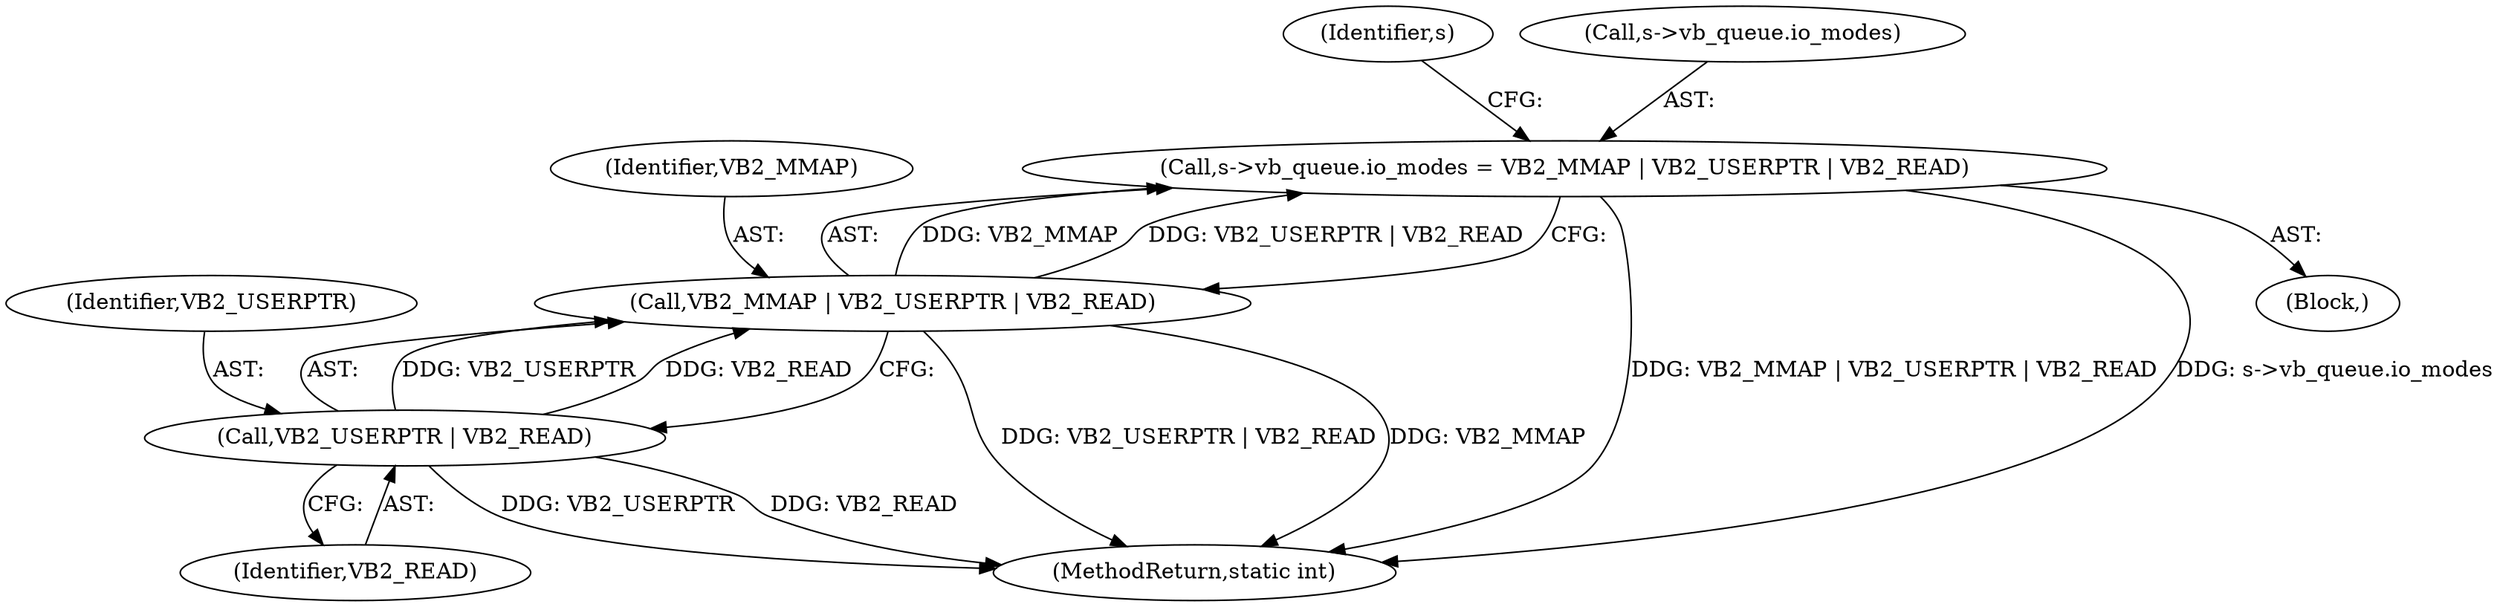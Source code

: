 digraph "0_linux_aa93d1fee85c890a34f2510a310e55ee76a27848@pointer" {
"1000261" [label="(Call,s->vb_queue.io_modes = VB2_MMAP | VB2_USERPTR | VB2_READ)"];
"1000267" [label="(Call,VB2_MMAP | VB2_USERPTR | VB2_READ)"];
"1000269" [label="(Call,VB2_USERPTR | VB2_READ)"];
"1000271" [label="(Identifier,VB2_READ)"];
"1000261" [label="(Call,s->vb_queue.io_modes = VB2_MMAP | VB2_USERPTR | VB2_READ)"];
"1000270" [label="(Identifier,VB2_USERPTR)"];
"1000269" [label="(Call,VB2_USERPTR | VB2_READ)"];
"1000108" [label="(Block,)"];
"1000597" [label="(MethodReturn,static int)"];
"1000268" [label="(Identifier,VB2_MMAP)"];
"1000267" [label="(Call,VB2_MMAP | VB2_USERPTR | VB2_READ)"];
"1000275" [label="(Identifier,s)"];
"1000262" [label="(Call,s->vb_queue.io_modes)"];
"1000261" -> "1000108"  [label="AST: "];
"1000261" -> "1000267"  [label="CFG: "];
"1000262" -> "1000261"  [label="AST: "];
"1000267" -> "1000261"  [label="AST: "];
"1000275" -> "1000261"  [label="CFG: "];
"1000261" -> "1000597"  [label="DDG: VB2_MMAP | VB2_USERPTR | VB2_READ"];
"1000261" -> "1000597"  [label="DDG: s->vb_queue.io_modes"];
"1000267" -> "1000261"  [label="DDG: VB2_MMAP"];
"1000267" -> "1000261"  [label="DDG: VB2_USERPTR | VB2_READ"];
"1000267" -> "1000269"  [label="CFG: "];
"1000268" -> "1000267"  [label="AST: "];
"1000269" -> "1000267"  [label="AST: "];
"1000267" -> "1000597"  [label="DDG: VB2_USERPTR | VB2_READ"];
"1000267" -> "1000597"  [label="DDG: VB2_MMAP"];
"1000269" -> "1000267"  [label="DDG: VB2_USERPTR"];
"1000269" -> "1000267"  [label="DDG: VB2_READ"];
"1000269" -> "1000271"  [label="CFG: "];
"1000270" -> "1000269"  [label="AST: "];
"1000271" -> "1000269"  [label="AST: "];
"1000269" -> "1000597"  [label="DDG: VB2_USERPTR"];
"1000269" -> "1000597"  [label="DDG: VB2_READ"];
}
